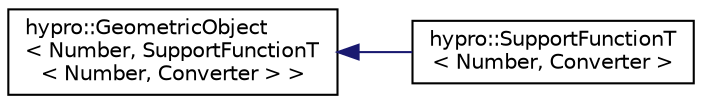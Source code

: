 digraph "Graphical Class Hierarchy"
{
  edge [fontname="Helvetica",fontsize="10",labelfontname="Helvetica",labelfontsize="10"];
  node [fontname="Helvetica",fontsize="10",shape=record];
  rankdir="LR";
  Node0 [label="hypro::GeometricObject\l\< Number, SupportFunctionT\l\< Number, Converter \> \>",height=0.2,width=0.4,color="black", fillcolor="white", style="filled",URL="$classhypro_1_1GeometricObject.html"];
  Node0 -> Node1 [dir="back",color="midnightblue",fontsize="10",style="solid",fontname="Helvetica"];
  Node1 [label="hypro::SupportFunctionT\l\< Number, Converter \>",height=0.2,width=0.4,color="black", fillcolor="white", style="filled",URL="$classhypro_1_1SupportFunctionT.html",tooltip="Class wrapping the support function content. "];
}
